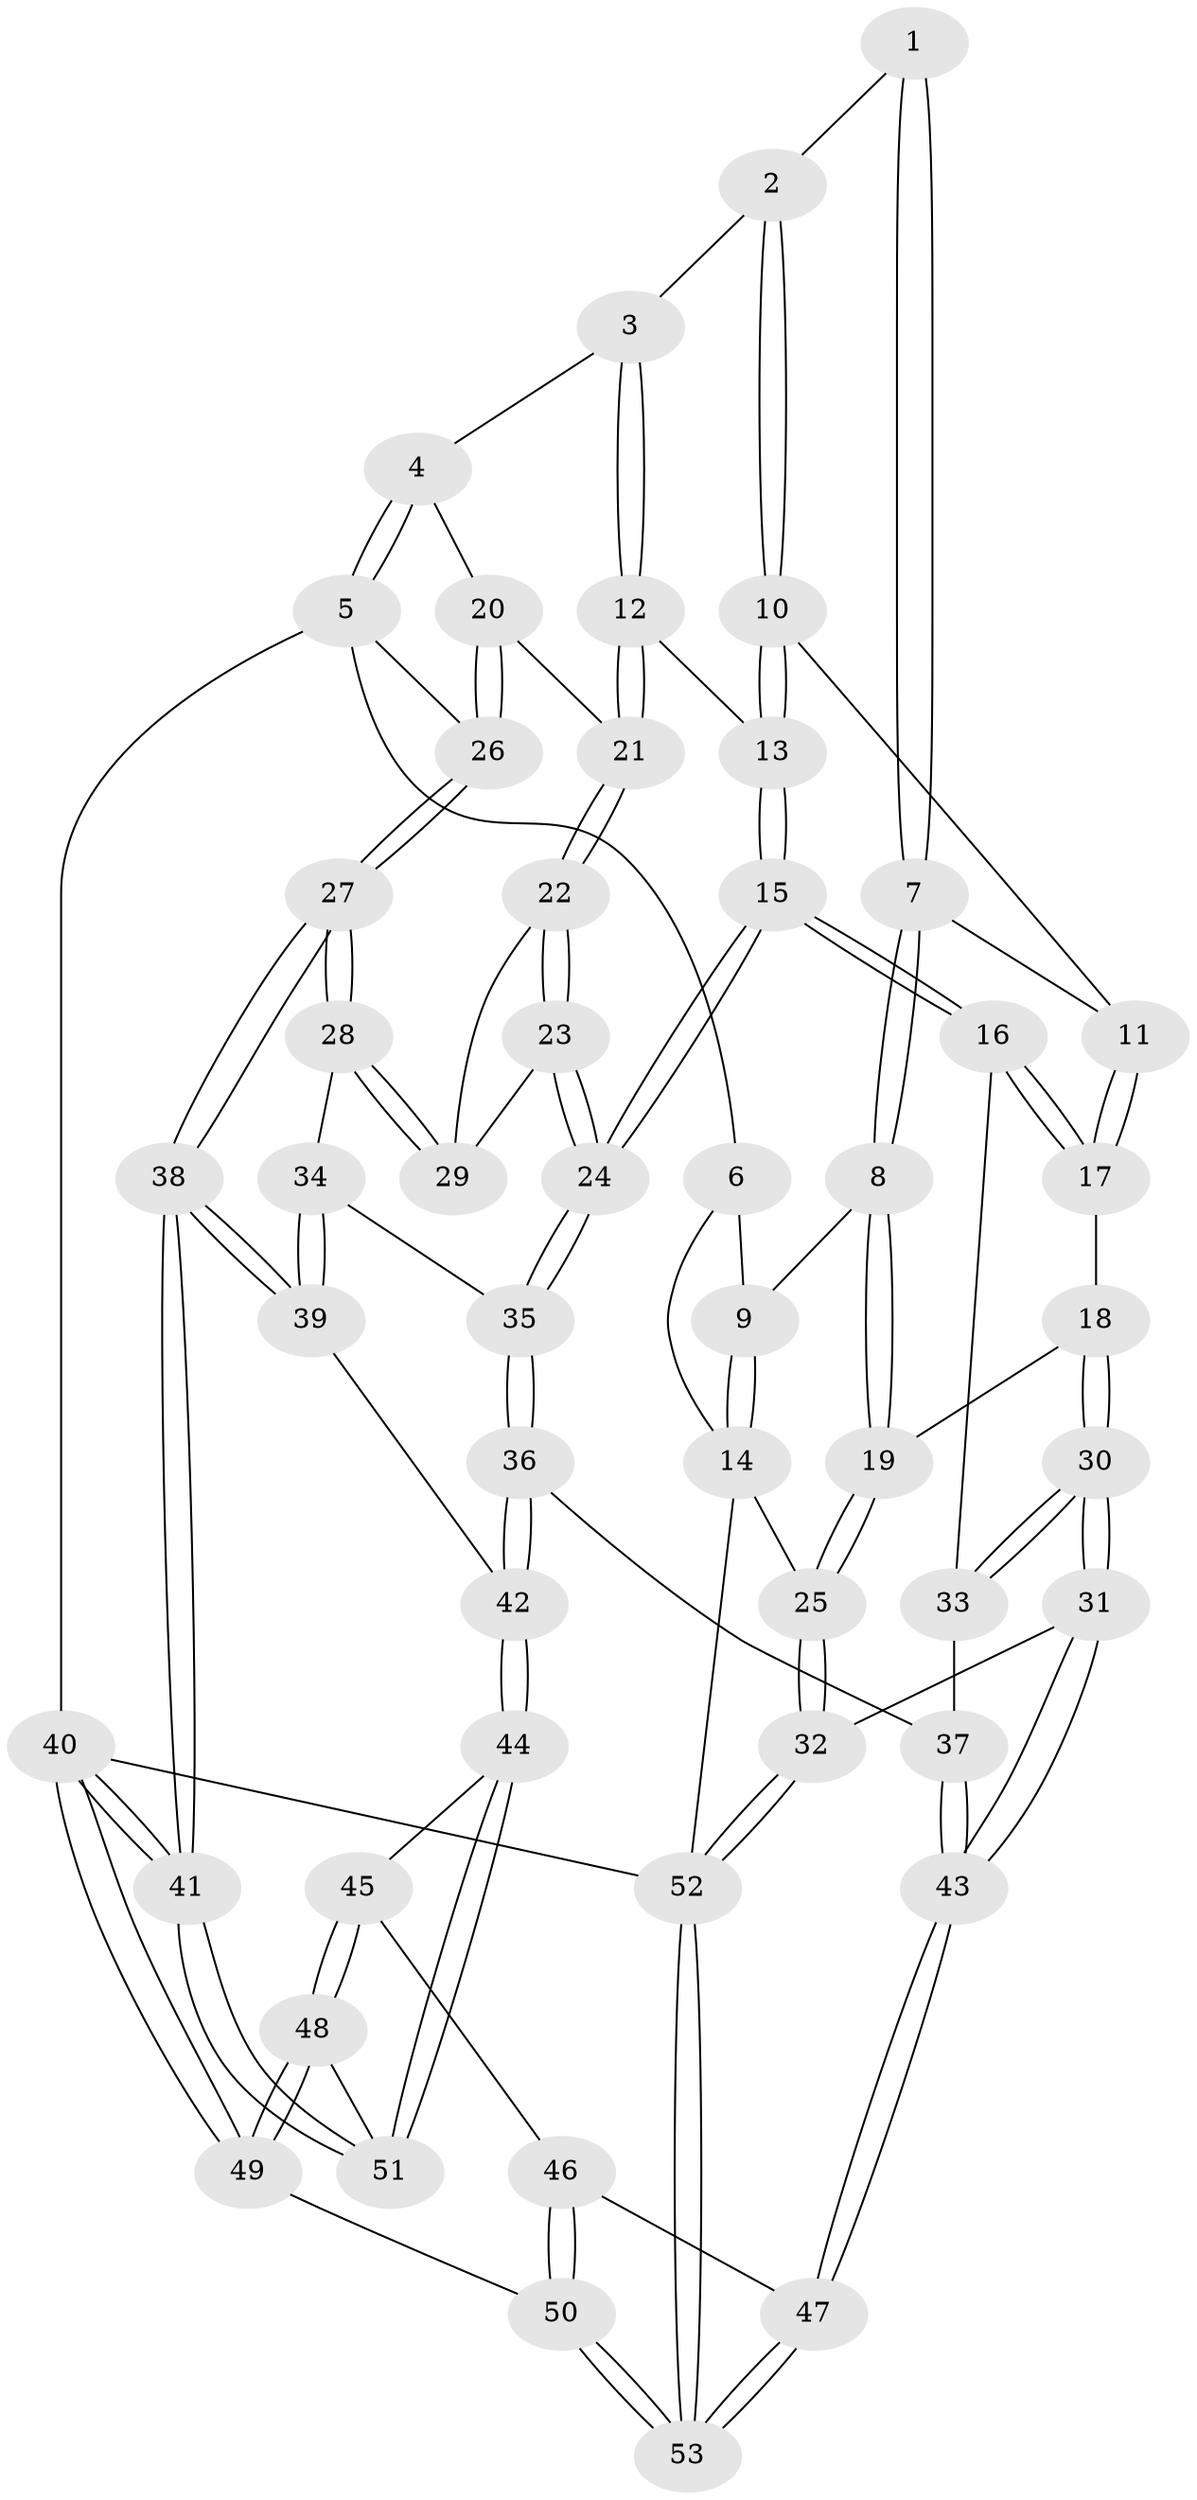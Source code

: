 // coarse degree distribution, {3: 0.21875, 4: 0.40625, 5: 0.28125, 6: 0.09375}
// Generated by graph-tools (version 1.1) at 2025/52/02/27/25 19:52:44]
// undirected, 53 vertices, 129 edges
graph export_dot {
graph [start="1"]
  node [color=gray90,style=filled];
  1 [pos="+0.26397787350042107+0"];
  2 [pos="+0.3076512638709504+0"];
  3 [pos="+0.7386200120877652+0"];
  4 [pos="+1+0"];
  5 [pos="+1+0"];
  6 [pos="+0.21869612578963787+0"];
  7 [pos="+0.2644763281318393+0.2154716846946739"];
  8 [pos="+0.22524620009005902+0.24448805082917568"];
  9 [pos="+0.07461829670637421+0.18022780645084543"];
  10 [pos="+0.45653028945523366+0.194140189756197"];
  11 [pos="+0.4397569019340735+0.19883813145649915"];
  12 [pos="+0.6558335854843862+0.1565578944755183"];
  13 [pos="+0.5801754905872487+0.20677151495020268"];
  14 [pos="+0+0.19795834762216233"];
  15 [pos="+0.5449515027538159+0.48656265499920187"];
  16 [pos="+0.4720779517457641+0.4936895684320466"];
  17 [pos="+0.37785046864244526+0.4283148040322578"];
  18 [pos="+0.28477244848987177+0.3994593299779223"];
  19 [pos="+0.22288934020043677+0.3244913090655315"];
  20 [pos="+0.8225012378543906+0.28579219386936994"];
  21 [pos="+0.809619951921045+0.2821098488638515"];
  22 [pos="+0.7827488838228808+0.33922270464476834"];
  23 [pos="+0.6311382084019989+0.4889183755643822"];
  24 [pos="+0.5538904739270155+0.4948688485481102"];
  25 [pos="+0+0.6042427909595152"];
  26 [pos="+1+0.43047448335223243"];
  27 [pos="+1+0.5546278645263423"];
  28 [pos="+0.8403389018505019+0.5662987299265905"];
  29 [pos="+0.7590881328616239+0.5117693003156234"];
  30 [pos="+0.2278076019769548+0.659965719766257"];
  31 [pos="+0.21266511208026043+0.6782348081615931"];
  32 [pos="+0+0.6180513664375596"];
  33 [pos="+0.423131757930684+0.53945229986023"];
  34 [pos="+0.8261871298673077+0.5795795748240078"];
  35 [pos="+0.5936888171951937+0.6631339916132627"];
  36 [pos="+0.591534856785229+0.7142245740529273"];
  37 [pos="+0.44371220864710664+0.7368621883370139"];
  38 [pos="+1+1"];
  39 [pos="+0.7462441454347656+0.7295811713264676"];
  40 [pos="+1+1"];
  41 [pos="+1+1"];
  42 [pos="+0.600557940179444+0.7274308974965916"];
  43 [pos="+0.29977973848120276+0.7933125143227283"];
  44 [pos="+0.600861296223943+0.7314050095251701"];
  45 [pos="+0.5455244674008392+0.8126120872583028"];
  46 [pos="+0.5206069514738361+0.8379707794246278"];
  47 [pos="+0.3033766189953851+0.8272169666145287"];
  48 [pos="+0.547076856499153+1"];
  49 [pos="+0.479025178662466+1"];
  50 [pos="+0.3668196189274209+1"];
  51 [pos="+0.6455425042857693+0.8432102714310031"];
  52 [pos="+0+1"];
  53 [pos="+0.31600196583340395+1"];
  1 -- 2;
  1 -- 7;
  1 -- 7;
  2 -- 3;
  2 -- 10;
  2 -- 10;
  3 -- 4;
  3 -- 12;
  3 -- 12;
  4 -- 5;
  4 -- 5;
  4 -- 20;
  5 -- 6;
  5 -- 26;
  5 -- 40;
  6 -- 9;
  6 -- 14;
  7 -- 8;
  7 -- 8;
  7 -- 11;
  8 -- 9;
  8 -- 19;
  8 -- 19;
  9 -- 14;
  9 -- 14;
  10 -- 11;
  10 -- 13;
  10 -- 13;
  11 -- 17;
  11 -- 17;
  12 -- 13;
  12 -- 21;
  12 -- 21;
  13 -- 15;
  13 -- 15;
  14 -- 25;
  14 -- 52;
  15 -- 16;
  15 -- 16;
  15 -- 24;
  15 -- 24;
  16 -- 17;
  16 -- 17;
  16 -- 33;
  17 -- 18;
  18 -- 19;
  18 -- 30;
  18 -- 30;
  19 -- 25;
  19 -- 25;
  20 -- 21;
  20 -- 26;
  20 -- 26;
  21 -- 22;
  21 -- 22;
  22 -- 23;
  22 -- 23;
  22 -- 29;
  23 -- 24;
  23 -- 24;
  23 -- 29;
  24 -- 35;
  24 -- 35;
  25 -- 32;
  25 -- 32;
  26 -- 27;
  26 -- 27;
  27 -- 28;
  27 -- 28;
  27 -- 38;
  27 -- 38;
  28 -- 29;
  28 -- 29;
  28 -- 34;
  30 -- 31;
  30 -- 31;
  30 -- 33;
  30 -- 33;
  31 -- 32;
  31 -- 43;
  31 -- 43;
  32 -- 52;
  32 -- 52;
  33 -- 37;
  34 -- 35;
  34 -- 39;
  34 -- 39;
  35 -- 36;
  35 -- 36;
  36 -- 37;
  36 -- 42;
  36 -- 42;
  37 -- 43;
  37 -- 43;
  38 -- 39;
  38 -- 39;
  38 -- 41;
  38 -- 41;
  39 -- 42;
  40 -- 41;
  40 -- 41;
  40 -- 49;
  40 -- 49;
  40 -- 52;
  41 -- 51;
  41 -- 51;
  42 -- 44;
  42 -- 44;
  43 -- 47;
  43 -- 47;
  44 -- 45;
  44 -- 51;
  44 -- 51;
  45 -- 46;
  45 -- 48;
  45 -- 48;
  46 -- 47;
  46 -- 50;
  46 -- 50;
  47 -- 53;
  47 -- 53;
  48 -- 49;
  48 -- 49;
  48 -- 51;
  49 -- 50;
  50 -- 53;
  50 -- 53;
  52 -- 53;
  52 -- 53;
}
